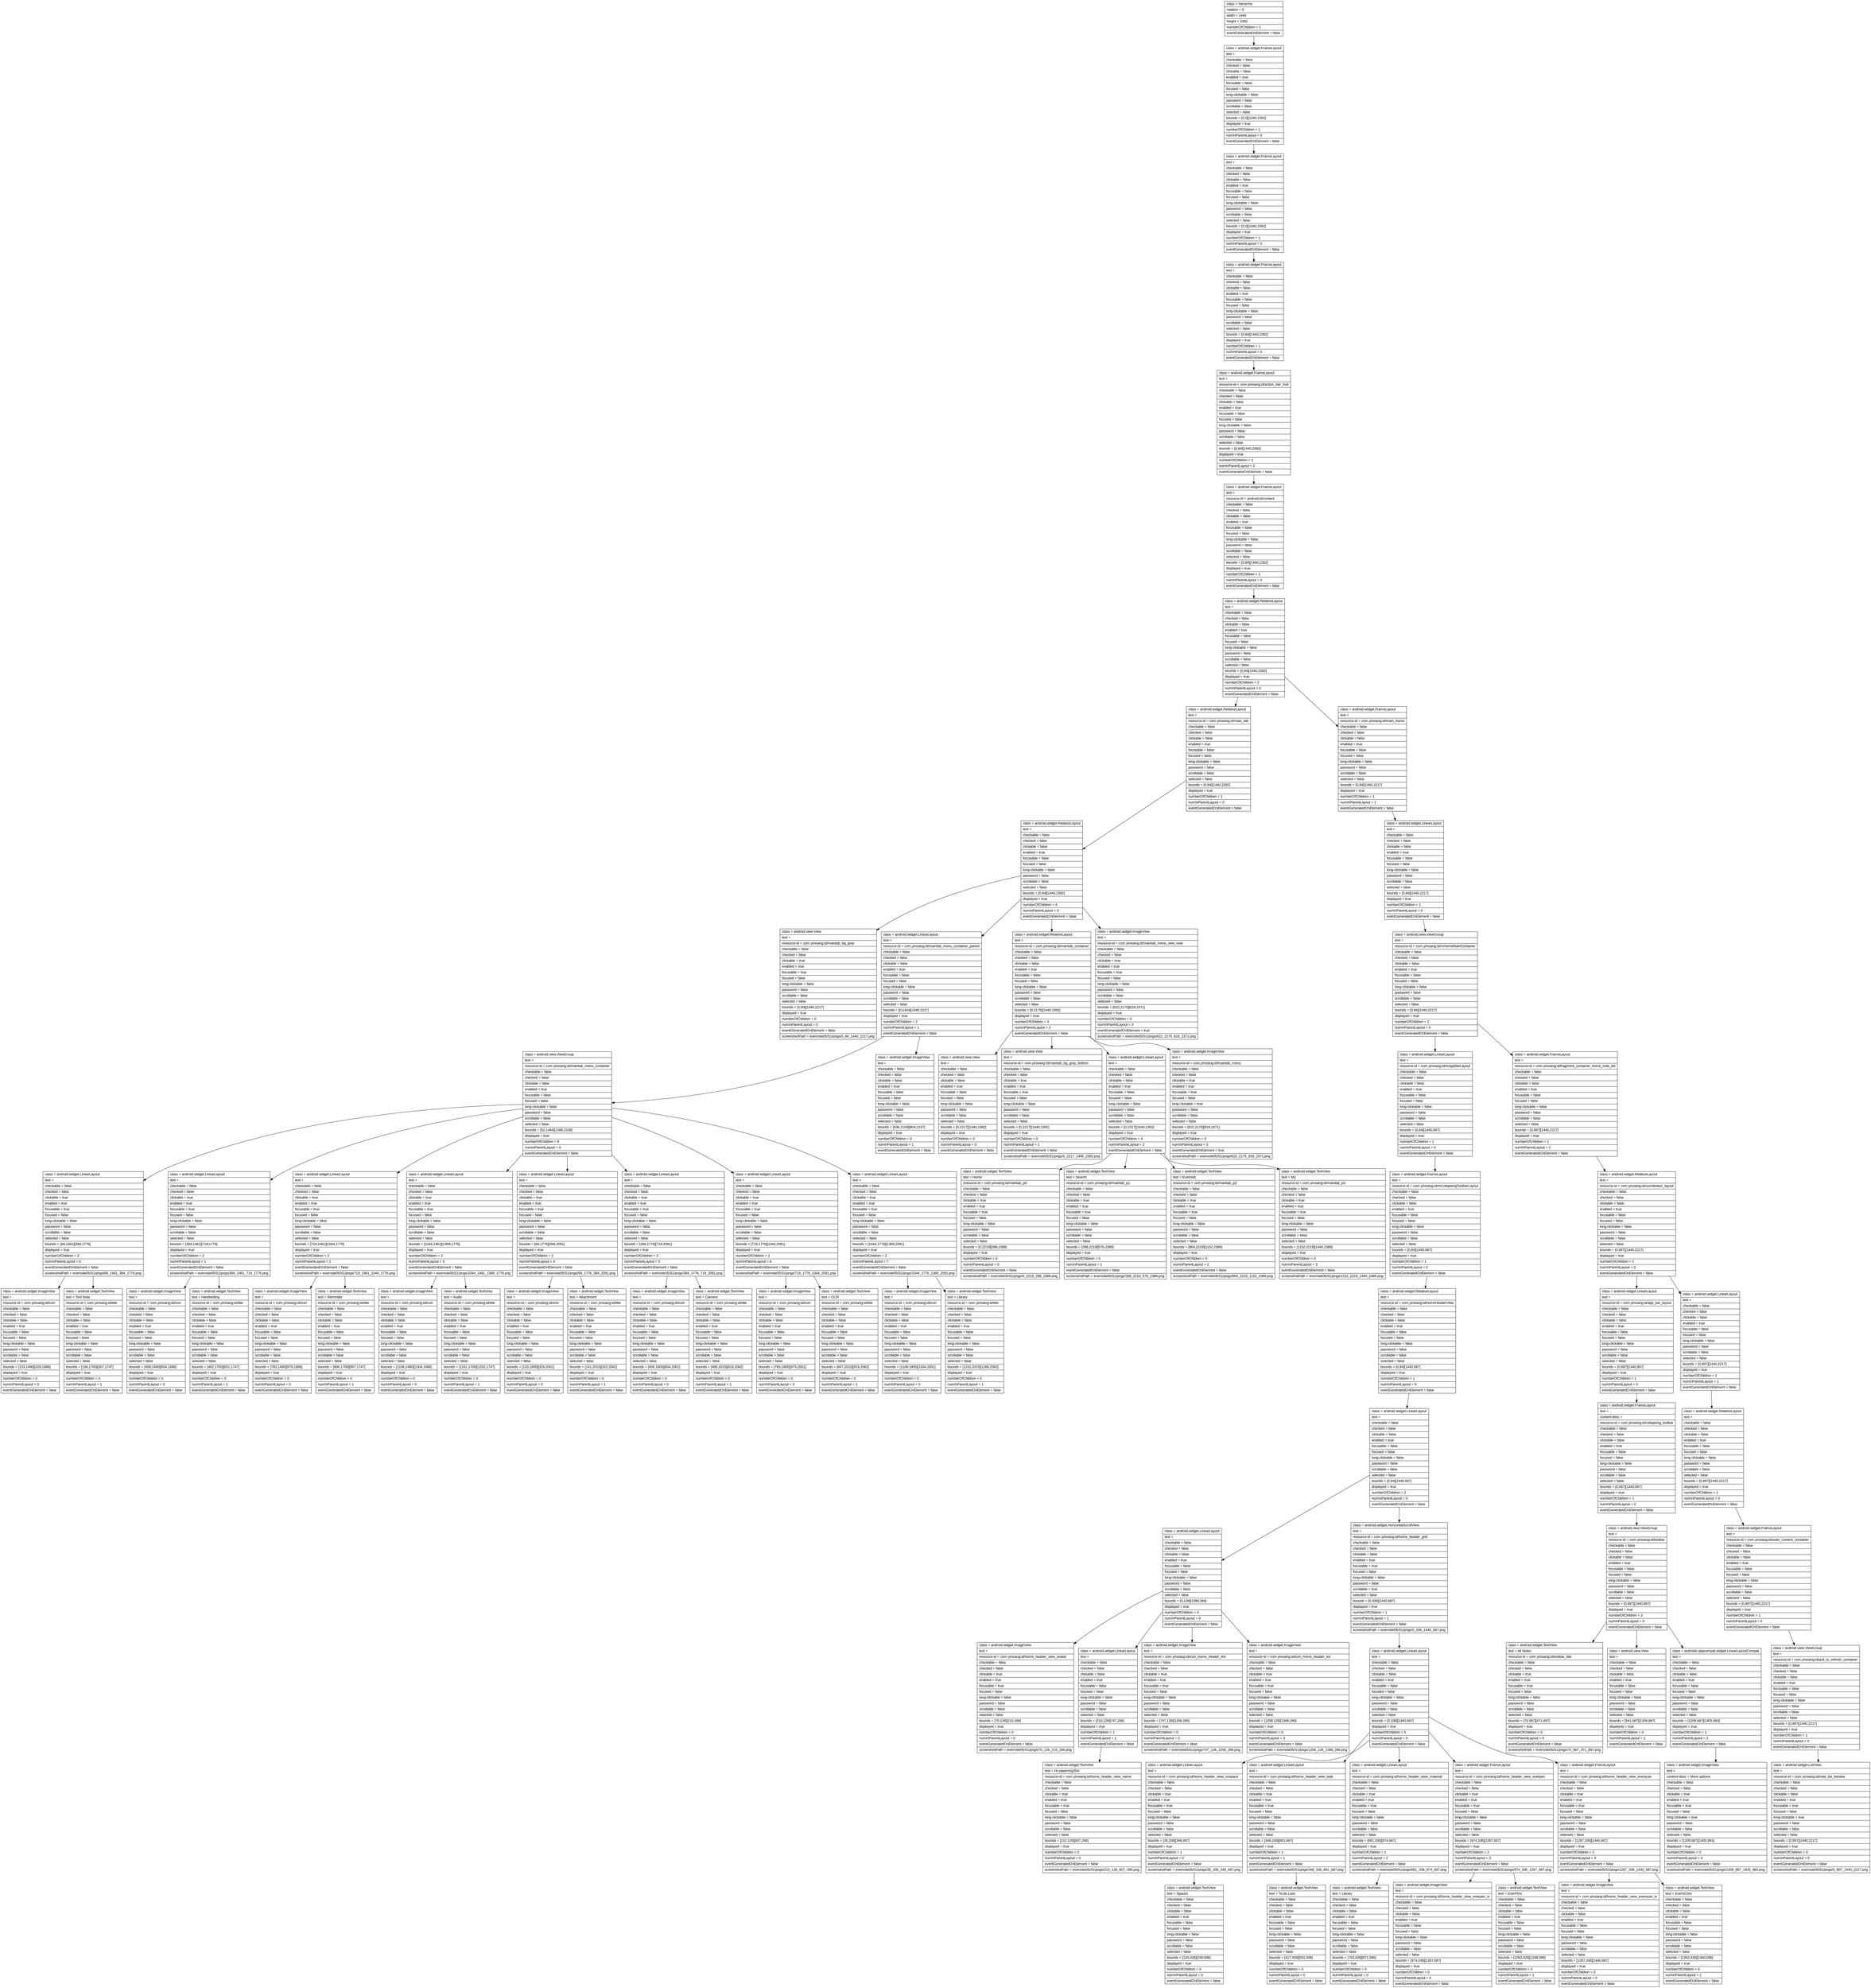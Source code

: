 digraph Layout {

	node [shape=record fontname=Arial];

	0	[label="{class = hierarchy\l|rotation = 0\l|width = 1440\l|height = 2392\l|numberOfChildren = 1\l|eventGeneratedOnElement = false \l}"]
	1	[label="{class = android.widget.FrameLayout\l|text = \l|checkable = false\l|checked = false\l|clickable = false\l|enabled = true\l|focusable = false\l|focused = false\l|long-clickable = false\l|password = false\l|scrollable = false\l|selected = false\l|bounds = [0,0][1440,2392]\l|displayed = true\l|numberOfChildren = 1\l|numInParentLayout = 0\l|eventGeneratedOnElement = false \l}"]
	2	[label="{class = android.widget.FrameLayout\l|text = \l|checkable = false\l|checked = false\l|clickable = false\l|enabled = true\l|focusable = false\l|focused = false\l|long-clickable = false\l|password = false\l|scrollable = false\l|selected = false\l|bounds = [0,0][1440,2392]\l|displayed = true\l|numberOfChildren = 1\l|numInParentLayout = 0\l|eventGeneratedOnElement = false \l}"]
	3	[label="{class = android.widget.FrameLayout\l|text = \l|checkable = false\l|checked = false\l|clickable = false\l|enabled = true\l|focusable = false\l|focused = false\l|long-clickable = false\l|password = false\l|scrollable = false\l|selected = false\l|bounds = [0,84][1440,2392]\l|displayed = true\l|numberOfChildren = 1\l|numInParentLayout = 0\l|eventGeneratedOnElement = false \l}"]
	4	[label="{class = android.widget.FrameLayout\l|text = \l|resource-id = com.yinxiang:id/action_bar_root\l|checkable = false\l|checked = false\l|clickable = false\l|enabled = true\l|focusable = false\l|focused = false\l|long-clickable = false\l|password = false\l|scrollable = false\l|selected = false\l|bounds = [0,84][1440,2392]\l|displayed = true\l|numberOfChildren = 1\l|numInParentLayout = 0\l|eventGeneratedOnElement = false \l}"]
	5	[label="{class = android.widget.FrameLayout\l|text = \l|resource-id = android:id/content\l|checkable = false\l|checked = false\l|clickable = false\l|enabled = true\l|focusable = false\l|focused = false\l|long-clickable = false\l|password = false\l|scrollable = false\l|selected = false\l|bounds = [0,84][1440,2392]\l|displayed = true\l|numberOfChildren = 1\l|numInParentLayout = 0\l|eventGeneratedOnElement = false \l}"]
	6	[label="{class = android.widget.RelativeLayout\l|text = \l|checkable = false\l|checked = false\l|clickable = false\l|enabled = true\l|focusable = false\l|focused = false\l|long-clickable = false\l|password = false\l|scrollable = false\l|selected = false\l|bounds = [0,84][1440,2392]\l|displayed = true\l|numberOfChildren = 2\l|numInParentLayout = 0\l|eventGeneratedOnElement = false \l}"]
	7	[label="{class = android.widget.RelativeLayout\l|text = \l|resource-id = com.yinxiang:id/main_tab\l|checkable = false\l|checked = false\l|clickable = false\l|enabled = true\l|focusable = false\l|focused = false\l|long-clickable = false\l|password = false\l|scrollable = false\l|selected = false\l|bounds = [0,84][1440,2392]\l|displayed = true\l|numberOfChildren = 1\l|numInParentLayout = 0\l|eventGeneratedOnElement = false \l}"]
	8	[label="{class = android.widget.FrameLayout\l|text = \l|resource-id = com.yinxiang:id/main_frame\l|checkable = false\l|checked = false\l|clickable = false\l|enabled = true\l|focusable = false\l|focused = false\l|long-clickable = false\l|password = false\l|scrollable = false\l|selected = false\l|bounds = [0,84][1440,2217]\l|displayed = true\l|numberOfChildren = 1\l|numInParentLayout = 1\l|eventGeneratedOnElement = false \l}"]
	9	[label="{class = android.widget.RelativeLayout\l|text = \l|checkable = false\l|checked = false\l|clickable = false\l|enabled = true\l|focusable = false\l|focused = false\l|long-clickable = false\l|password = false\l|scrollable = false\l|selected = false\l|bounds = [0,84][1440,2392]\l|displayed = true\l|numberOfChildren = 4\l|numInParentLayout = 0\l|eventGeneratedOnElement = false \l}"]
	10	[label="{class = android.widget.LinearLayout\l|text = \l|checkable = false\l|checked = false\l|clickable = false\l|enabled = true\l|focusable = false\l|focused = false\l|long-clickable = false\l|password = false\l|scrollable = false\l|selected = false\l|bounds = [0,84][1440,2217]\l|displayed = true\l|numberOfChildren = 1\l|numInParentLayout = 0\l|eventGeneratedOnElement = false \l}"]
	11	[label="{class = android.view.View\l|text = \l|resource-id = com.yinxiang:id/maintab_bg_gray\l|checkable = false\l|checked = false\l|clickable = true\l|enabled = true\l|focusable = true\l|focused = false\l|long-clickable = false\l|password = false\l|scrollable = false\l|selected = false\l|bounds = [0,84][1440,2217]\l|displayed = true\l|numberOfChildren = 0\l|numInParentLayout = 0\l|eventGeneratedOnElement = false \l|screenshotPath = evernote05/S1/pngs/0_84_1440_2217.png\l}"]
	12	[label="{class = android.widget.LinearLayout\l|text = \l|resource-id = com.yinxiang:id/maintab_menu_container_parent\l|checkable = false\l|checked = false\l|clickable = false\l|enabled = true\l|focusable = false\l|focused = false\l|long-clickable = false\l|password = false\l|scrollable = false\l|selected = false\l|bounds = [0,1444][1440,2157]\l|displayed = true\l|numberOfChildren = 2\l|numInParentLayout = 1\l|eventGeneratedOnElement = false \l}"]
	13	[label="{class = android.widget.RelativeLayout\l|text = \l|resource-id = com.yinxiang:id/maintab_container\l|checkable = false\l|checked = false\l|clickable = false\l|enabled = true\l|focusable = false\l|focused = false\l|long-clickable = false\l|password = false\l|scrollable = false\l|selected = false\l|bounds = [0,2175][1440,2392]\l|displayed = true\l|numberOfChildren = 4\l|numInParentLayout = 2\l|eventGeneratedOnElement = false \l}"]
	14	[label="{class = android.widget.ImageView\l|text = \l|resource-id = com.yinxiang:id/maintab_menu_new_note\l|checkable = false\l|checked = false\l|clickable = true\l|enabled = true\l|focusable = true\l|focused = false\l|long-clickable = false\l|password = false\l|scrollable = false\l|selected = false\l|bounds = [622,2175][818,2371]\l|displayed = true\l|numberOfChildren = 0\l|numInParentLayout = 3\l|eventGeneratedOnElement = true \l|screenshotPath = evernote05/S1/pngs/622_2175_818_2371.png\l}"]
	15	[label="{class = android.view.ViewGroup\l|text = \l|resource-id = com.yinxiang:id/mHomeMainContainer\l|checkable = false\l|checked = false\l|clickable = false\l|enabled = true\l|focusable = false\l|focused = false\l|long-clickable = false\l|password = false\l|scrollable = false\l|selected = false\l|bounds = [0,84][1440,2217]\l|displayed = true\l|numberOfChildren = 2\l|numInParentLayout = 0\l|eventGeneratedOnElement = false \l}"]
	16	[label="{class = android.view.ViewGroup\l|text = \l|resource-id = com.yinxiang:id/maintab_menu_container\l|checkable = false\l|checked = false\l|clickable = false\l|enabled = true\l|focusable = false\l|focused = false\l|long-clickable = false\l|password = false\l|scrollable = false\l|selected = false\l|bounds = [52,1444][1388,2108]\l|displayed = true\l|numberOfChildren = 8\l|numInParentLayout = 0\l|eventGeneratedOnElement = false \l}"]
	17	[label="{class = android.widget.ImageView\l|text = \l|checkable = false\l|checked = false\l|clickable = false\l|enabled = true\l|focusable = false\l|focused = false\l|long-clickable = false\l|password = false\l|scrollable = false\l|selected = false\l|bounds = [636,2104][804,2157]\l|displayed = true\l|numberOfChildren = 0\l|numInParentLayout = 1\l|eventGeneratedOnElement = false \l}"]
	18	[label="{class = android.view.View\l|text = \l|checkable = false\l|checked = false\l|clickable = false\l|enabled = true\l|focusable = false\l|focused = false\l|long-clickable = false\l|password = false\l|scrollable = false\l|selected = false\l|bounds = [0,2217][1440,2392]\l|displayed = true\l|numberOfChildren = 0\l|numInParentLayout = 0\l|eventGeneratedOnElement = false \l}"]
	19	[label="{class = android.view.View\l|text = \l|resource-id = com.yinxiang:id/maintab_bg_gray_bottom\l|checkable = false\l|checked = false\l|clickable = true\l|enabled = true\l|focusable = true\l|focused = false\l|long-clickable = false\l|password = false\l|scrollable = false\l|selected = false\l|bounds = [0,2217][1440,2392]\l|displayed = true\l|numberOfChildren = 0\l|numInParentLayout = 1\l|eventGeneratedOnElement = false \l|screenshotPath = evernote05/S1/pngs/0_2217_1440_2392.png\l}"]
	20	[label="{class = android.widget.LinearLayout\l|text = \l|checkable = false\l|checked = false\l|clickable = false\l|enabled = true\l|focusable = false\l|focused = false\l|long-clickable = false\l|password = false\l|scrollable = false\l|selected = false\l|bounds = [0,2217][1440,2392]\l|displayed = true\l|numberOfChildren = 4\l|numInParentLayout = 2\l|eventGeneratedOnElement = false \l}"]
	21	[label="{class = android.widget.ImageView\l|text = \l|resource-id = com.yinxiang:id/maintab_menu\l|checkable = false\l|checked = false\l|clickable = true\l|enabled = true\l|focusable = true\l|focused = false\l|long-clickable = true\l|password = false\l|scrollable = false\l|selected = false\l|bounds = [622,2175][818,2371]\l|displayed = true\l|numberOfChildren = 0\l|numInParentLayout = 3\l|eventGeneratedOnElement = true \l|screenshotPath = evernote05/S1/pngs/622_2175_818_2371.png\l}"]
	22	[label="{class = android.widget.LinearLayout\l|text = \l|resource-id = com.yinxiang:id/mAppBarLayout\l|checkable = false\l|checked = false\l|clickable = false\l|enabled = true\l|focusable = false\l|focused = false\l|long-clickable = false\l|password = false\l|scrollable = false\l|selected = false\l|bounds = [0,84][1440,687]\l|displayed = true\l|numberOfChildren = 1\l|numInParentLayout = 0\l|eventGeneratedOnElement = false \l}"]
	23	[label="{class = android.widget.FrameLayout\l|text = \l|resource-id = com.yinxiang:id/fragment_container_home_note_list\l|checkable = false\l|checked = false\l|clickable = false\l|enabled = true\l|focusable = false\l|focused = false\l|long-clickable = false\l|password = false\l|scrollable = false\l|selected = false\l|bounds = [0,687][1440,2217]\l|displayed = true\l|numberOfChildren = 1\l|numInParentLayout = 1\l|eventGeneratedOnElement = false \l}"]
	24	[label="{class = android.widget.LinearLayout\l|text = \l|checkable = false\l|checked = false\l|clickable = true\l|enabled = true\l|focusable = true\l|focused = false\l|long-clickable = false\l|password = false\l|scrollable = false\l|selected = false\l|bounds = [69,1461][394,1776]\l|displayed = true\l|numberOfChildren = 2\l|numInParentLayout = 0\l|eventGeneratedOnElement = false \l|screenshotPath = evernote05/S1/pngs/69_1461_394_1776.png\l}"]
	25	[label="{class = android.widget.LinearLayout\l|text = \l|checkable = false\l|checked = false\l|clickable = true\l|enabled = true\l|focusable = true\l|focused = false\l|long-clickable = false\l|password = false\l|scrollable = false\l|selected = false\l|bounds = [394,1461][719,1776]\l|displayed = true\l|numberOfChildren = 2\l|numInParentLayout = 1\l|eventGeneratedOnElement = false \l|screenshotPath = evernote05/S1/pngs/394_1461_719_1776.png\l}"]
	26	[label="{class = android.widget.LinearLayout\l|text = \l|checkable = false\l|checked = false\l|clickable = true\l|enabled = true\l|focusable = true\l|focused = false\l|long-clickable = false\l|password = false\l|scrollable = false\l|selected = false\l|bounds = [719,1461][1044,1776]\l|displayed = true\l|numberOfChildren = 2\l|numInParentLayout = 2\l|eventGeneratedOnElement = false \l|screenshotPath = evernote05/S1/pngs/719_1461_1044_1776.png\l}"]
	27	[label="{class = android.widget.LinearLayout\l|text = \l|checkable = false\l|checked = false\l|clickable = true\l|enabled = true\l|focusable = true\l|focused = false\l|long-clickable = false\l|password = false\l|scrollable = false\l|selected = false\l|bounds = [1044,1461][1369,1776]\l|displayed = true\l|numberOfChildren = 2\l|numInParentLayout = 3\l|eventGeneratedOnElement = false \l|screenshotPath = evernote05/S1/pngs/1044_1461_1369_1776.png\l}"]
	28	[label="{class = android.widget.LinearLayout\l|text = \l|checkable = false\l|checked = false\l|clickable = true\l|enabled = true\l|focusable = true\l|focused = false\l|long-clickable = false\l|password = false\l|scrollable = false\l|selected = false\l|bounds = [69,1776][394,2091]\l|displayed = true\l|numberOfChildren = 2\l|numInParentLayout = 4\l|eventGeneratedOnElement = false \l|screenshotPath = evernote05/S1/pngs/69_1776_394_2091.png\l}"]
	29	[label="{class = android.widget.LinearLayout\l|text = \l|checkable = false\l|checked = false\l|clickable = true\l|enabled = true\l|focusable = true\l|focused = false\l|long-clickable = false\l|password = false\l|scrollable = false\l|selected = false\l|bounds = [394,1776][719,2091]\l|displayed = true\l|numberOfChildren = 2\l|numInParentLayout = 5\l|eventGeneratedOnElement = false \l|screenshotPath = evernote05/S1/pngs/394_1776_719_2091.png\l}"]
	30	[label="{class = android.widget.LinearLayout\l|text = \l|checkable = false\l|checked = false\l|clickable = true\l|enabled = true\l|focusable = true\l|focused = false\l|long-clickable = false\l|password = false\l|scrollable = false\l|selected = false\l|bounds = [719,1776][1044,2091]\l|displayed = true\l|numberOfChildren = 2\l|numInParentLayout = 6\l|eventGeneratedOnElement = false \l|screenshotPath = evernote05/S1/pngs/719_1776_1044_2091.png\l}"]
	31	[label="{class = android.widget.LinearLayout\l|text = \l|checkable = false\l|checked = false\l|clickable = true\l|enabled = true\l|focusable = true\l|focused = false\l|long-clickable = false\l|password = false\l|scrollable = false\l|selected = false\l|bounds = [1044,1776][1369,2091]\l|displayed = true\l|numberOfChildren = 2\l|numInParentLayout = 7\l|eventGeneratedOnElement = false \l|screenshotPath = evernote05/S1/pngs/1044_1776_1369_2091.png\l}"]
	32	[label="{class = android.widget.TextView\l|text = Home\l|resource-id = com.yinxiang:id/maintab_p0\l|checkable = false\l|checked = false\l|clickable = true\l|enabled = true\l|focusable = true\l|focused = false\l|long-clickable = false\l|password = false\l|scrollable = false\l|selected = false\l|bounds = [0,2219][288,2389]\l|displayed = true\l|numberOfChildren = 0\l|numInParentLayout = 0\l|eventGeneratedOnElement = false \l|screenshotPath = evernote05/S1/pngs/0_2219_288_2389.png\l}"]
	33	[label="{class = android.widget.TextView\l|text = Search\l|resource-id = com.yinxiang:id/maintab_p1\l|checkable = false\l|checked = false\l|clickable = true\l|enabled = true\l|focusable = true\l|focused = false\l|long-clickable = false\l|password = false\l|scrollable = false\l|selected = false\l|bounds = [288,2219][576,2389]\l|displayed = true\l|numberOfChildren = 0\l|numInParentLayout = 1\l|eventGeneratedOnElement = false \l|screenshotPath = evernote05/S1/pngs/288_2219_576_2389.png\l}"]
	34	[label="{class = android.widget.TextView\l|text = EverHub\l|resource-id = com.yinxiang:id/maintab_p2\l|checkable = false\l|checked = false\l|clickable = true\l|enabled = true\l|focusable = true\l|focused = false\l|long-clickable = false\l|password = false\l|scrollable = false\l|selected = false\l|bounds = [864,2219][1152,2389]\l|displayed = true\l|numberOfChildren = 0\l|numInParentLayout = 2\l|eventGeneratedOnElement = false \l|screenshotPath = evernote05/S1/pngs/864_2219_1152_2389.png\l}"]
	35	[label="{class = android.widget.TextView\l|text = My\l|resource-id = com.yinxiang:id/maintab_p3\l|checkable = false\l|checked = false\l|clickable = true\l|enabled = true\l|focusable = true\l|focused = false\l|long-clickable = false\l|password = false\l|scrollable = false\l|selected = false\l|bounds = [1152,2219][1440,2389]\l|displayed = true\l|numberOfChildren = 0\l|numInParentLayout = 3\l|eventGeneratedOnElement = false \l|screenshotPath = evernote05/S1/pngs/1152_2219_1440_2389.png\l}"]
	36	[label="{class = android.widget.FrameLayout\l|text = \l|resource-id = com.yinxiang:id/mCollapsingToolbarLayout\l|checkable = false\l|checked = false\l|clickable = false\l|enabled = true\l|focusable = false\l|focused = false\l|long-clickable = false\l|password = false\l|scrollable = false\l|selected = false\l|bounds = [0,84][1440,687]\l|displayed = true\l|numberOfChildren = 1\l|numInParentLayout = 0\l|eventGeneratedOnElement = false \l}"]
	37	[label="{class = android.widget.RelativeLayout\l|text = \l|resource-id = com.yinxiang:id/coordinator_layout\l|checkable = false\l|checked = false\l|clickable = false\l|enabled = true\l|focusable = false\l|focused = false\l|long-clickable = false\l|password = false\l|scrollable = false\l|selected = false\l|bounds = [0,687][1440,2217]\l|displayed = true\l|numberOfChildren = 2\l|numInParentLayout = 0\l|eventGeneratedOnElement = false \l}"]
	38	[label="{class = android.widget.ImageView\l|text = \l|resource-id = com.yinxiang:id/icon\l|checkable = false\l|checked = false\l|clickable = false\l|enabled = true\l|focusable = false\l|focused = false\l|long-clickable = false\l|password = false\l|scrollable = false\l|selected = false\l|bounds = [133,1490][329,1686]\l|displayed = true\l|numberOfChildren = 0\l|numInParentLayout = 0\l|eventGeneratedOnElement = false \l}"]
	39	[label="{class = android.widget.TextView\l|text = Text Note\l|resource-id = com.yinxiang:id/title\l|checkable = false\l|checked = false\l|clickable = false\l|enabled = true\l|focusable = false\l|focused = false\l|long-clickable = false\l|password = false\l|scrollable = false\l|selected = false\l|bounds = [156,1700][307,1747]\l|displayed = true\l|numberOfChildren = 0\l|numInParentLayout = 1\l|eventGeneratedOnElement = false \l}"]
	40	[label="{class = android.widget.ImageView\l|text = \l|resource-id = com.yinxiang:id/icon\l|checkable = false\l|checked = false\l|clickable = false\l|enabled = true\l|focusable = false\l|focused = false\l|long-clickable = false\l|password = false\l|scrollable = false\l|selected = false\l|bounds = [458,1490][654,1686]\l|displayed = true\l|numberOfChildren = 0\l|numInParentLayout = 0\l|eventGeneratedOnElement = false \l}"]
	41	[label="{class = android.widget.TextView\l|text = Handwriting\l|resource-id = com.yinxiang:id/title\l|checkable = false\l|checked = false\l|clickable = false\l|enabled = true\l|focusable = false\l|focused = false\l|long-clickable = false\l|password = false\l|scrollable = false\l|selected = false\l|bounds = [462,1700][651,1747]\l|displayed = true\l|numberOfChildren = 0\l|numInParentLayout = 1\l|eventGeneratedOnElement = false \l}"]
	42	[label="{class = android.widget.ImageView\l|text = \l|resource-id = com.yinxiang:id/icon\l|checkable = false\l|checked = false\l|clickable = false\l|enabled = true\l|focusable = false\l|focused = false\l|long-clickable = false\l|password = false\l|scrollable = false\l|selected = false\l|bounds = [783,1490][979,1686]\l|displayed = true\l|numberOfChildren = 0\l|numInParentLayout = 0\l|eventGeneratedOnElement = false \l}"]
	43	[label="{class = android.widget.TextView\l|text = Reminder\l|resource-id = com.yinxiang:id/title\l|checkable = false\l|checked = false\l|clickable = false\l|enabled = true\l|focusable = false\l|focused = false\l|long-clickable = false\l|password = false\l|scrollable = false\l|selected = false\l|bounds = [806,1700][957,1747]\l|displayed = true\l|numberOfChildren = 0\l|numInParentLayout = 1\l|eventGeneratedOnElement = false \l}"]
	44	[label="{class = android.widget.ImageView\l|text = \l|resource-id = com.yinxiang:id/icon\l|checkable = false\l|checked = false\l|clickable = false\l|enabled = true\l|focusable = false\l|focused = false\l|long-clickable = false\l|password = false\l|scrollable = false\l|selected = false\l|bounds = [1108,1490][1304,1686]\l|displayed = true\l|numberOfChildren = 0\l|numInParentLayout = 0\l|eventGeneratedOnElement = false \l}"]
	45	[label="{class = android.widget.TextView\l|text = Audio\l|resource-id = com.yinxiang:id/title\l|checkable = false\l|checked = false\l|clickable = false\l|enabled = true\l|focusable = false\l|focused = false\l|long-clickable = false\l|password = false\l|scrollable = false\l|selected = false\l|bounds = [1161,1700][1252,1747]\l|displayed = true\l|numberOfChildren = 0\l|numInParentLayout = 1\l|eventGeneratedOnElement = false \l}"]
	46	[label="{class = android.widget.ImageView\l|text = \l|resource-id = com.yinxiang:id/icon\l|checkable = false\l|checked = false\l|clickable = false\l|enabled = true\l|focusable = false\l|focused = false\l|long-clickable = false\l|password = false\l|scrollable = false\l|selected = false\l|bounds = [133,1805][329,2001]\l|displayed = true\l|numberOfChildren = 0\l|numInParentLayout = 0\l|eventGeneratedOnElement = false \l}"]
	47	[label="{class = android.widget.TextView\l|text = Attachment\l|resource-id = com.yinxiang:id/title\l|checkable = false\l|checked = false\l|clickable = false\l|enabled = true\l|focusable = false\l|focused = false\l|long-clickable = false\l|password = false\l|scrollable = false\l|selected = false\l|bounds = [141,2015][322,2062]\l|displayed = true\l|numberOfChildren = 0\l|numInParentLayout = 1\l|eventGeneratedOnElement = false \l}"]
	48	[label="{class = android.widget.ImageView\l|text = \l|resource-id = com.yinxiang:id/icon\l|checkable = false\l|checked = false\l|clickable = false\l|enabled = true\l|focusable = false\l|focused = false\l|long-clickable = false\l|password = false\l|scrollable = false\l|selected = false\l|bounds = [458,1805][654,2001]\l|displayed = true\l|numberOfChildren = 0\l|numInParentLayout = 0\l|eventGeneratedOnElement = false \l}"]
	49	[label="{class = android.widget.TextView\l|text = Camera\l|resource-id = com.yinxiang:id/title\l|checkable = false\l|checked = false\l|clickable = false\l|enabled = true\l|focusable = false\l|focused = false\l|long-clickable = false\l|password = false\l|scrollable = false\l|selected = false\l|bounds = [495,2015][618,2062]\l|displayed = true\l|numberOfChildren = 0\l|numInParentLayout = 1\l|eventGeneratedOnElement = false \l}"]
	50	[label="{class = android.widget.ImageView\l|text = \l|resource-id = com.yinxiang:id/icon\l|checkable = false\l|checked = false\l|clickable = false\l|enabled = true\l|focusable = false\l|focused = false\l|long-clickable = false\l|password = false\l|scrollable = false\l|selected = false\l|bounds = [783,1805][979,2001]\l|displayed = true\l|numberOfChildren = 0\l|numInParentLayout = 0\l|eventGeneratedOnElement = false \l}"]
	51	[label="{class = android.widget.TextView\l|text = OCR\l|resource-id = com.yinxiang:id/title\l|checkable = false\l|checked = false\l|clickable = false\l|enabled = true\l|focusable = false\l|focused = false\l|long-clickable = false\l|password = false\l|scrollable = false\l|selected = false\l|bounds = [847,2015][916,2062]\l|displayed = true\l|numberOfChildren = 0\l|numInParentLayout = 1\l|eventGeneratedOnElement = false \l}"]
	52	[label="{class = android.widget.ImageView\l|text = \l|resource-id = com.yinxiang:id/icon\l|checkable = false\l|checked = false\l|clickable = false\l|enabled = true\l|focusable = false\l|focused = false\l|long-clickable = false\l|password = false\l|scrollable = false\l|selected = false\l|bounds = [1108,1805][1304,2001]\l|displayed = true\l|numberOfChildren = 0\l|numInParentLayout = 0\l|eventGeneratedOnElement = false \l}"]
	53	[label="{class = android.widget.TextView\l|text = Library\l|resource-id = com.yinxiang:id/title\l|checkable = false\l|checked = false\l|clickable = false\l|enabled = true\l|focusable = false\l|focused = false\l|long-clickable = false\l|password = false\l|scrollable = false\l|selected = false\l|bounds = [1152,2015][1260,2062]\l|displayed = true\l|numberOfChildren = 0\l|numInParentLayout = 1\l|eventGeneratedOnElement = false \l}"]
	54	[label="{class = android.widget.RelativeLayout\l|text = \l|resource-id = com.yinxiang:id/homeHeaderView\l|checkable = false\l|checked = false\l|clickable = false\l|enabled = true\l|focusable = false\l|focused = false\l|long-clickable = false\l|password = false\l|scrollable = false\l|selected = false\l|bounds = [0,84][1440,687]\l|displayed = true\l|numberOfChildren = 1\l|numInParentLayout = 0\l|eventGeneratedOnElement = false \l}"]
	55	[label="{class = android.widget.LinearLayout\l|text = \l|resource-id = com.yinxiang:id/app_bar_layout\l|checkable = false\l|checked = false\l|clickable = false\l|enabled = true\l|focusable = false\l|focused = false\l|long-clickable = false\l|password = false\l|scrollable = false\l|selected = false\l|bounds = [0,687][1440,897]\l|displayed = true\l|numberOfChildren = 1\l|numInParentLayout = 0\l|eventGeneratedOnElement = false \l}"]
	56	[label="{class = android.widget.LinearLayout\l|text = \l|checkable = false\l|checked = false\l|clickable = false\l|enabled = true\l|focusable = false\l|focused = false\l|long-clickable = false\l|password = false\l|scrollable = false\l|selected = false\l|bounds = [0,897][1440,2217]\l|displayed = true\l|numberOfChildren = 1\l|numInParentLayout = 1\l|eventGeneratedOnElement = false \l}"]
	57	[label="{class = android.widget.LinearLayout\l|text = \l|checkable = false\l|checked = false\l|clickable = false\l|enabled = true\l|focusable = false\l|focused = false\l|long-clickable = false\l|password = false\l|scrollable = false\l|selected = false\l|bounds = [0,84][1440,687]\l|displayed = true\l|numberOfChildren = 2\l|numInParentLayout = 0\l|eventGeneratedOnElement = false \l}"]
	58	[label="{class = android.widget.FrameLayout\l|text = \l|content-desc = \l|resource-id = com.yinxiang:id/collapsing_toolbar\l|checkable = false\l|checked = false\l|clickable = false\l|enabled = true\l|focusable = false\l|focused = false\l|long-clickable = false\l|password = false\l|scrollable = false\l|selected = false\l|bounds = [0,687][1440,897]\l|displayed = true\l|numberOfChildren = 1\l|numInParentLayout = 0\l|eventGeneratedOnElement = false \l}"]
	59	[label="{class = android.widget.RelativeLayout\l|text = \l|checkable = false\l|checked = false\l|clickable = false\l|enabled = true\l|focusable = false\l|focused = false\l|long-clickable = false\l|password = false\l|scrollable = false\l|selected = false\l|bounds = [0,897][1440,2217]\l|displayed = true\l|numberOfChildren = 1\l|numInParentLayout = 0\l|eventGeneratedOnElement = false \l}"]
	60	[label="{class = android.widget.LinearLayout\l|text = \l|checkable = false\l|checked = false\l|clickable = false\l|enabled = true\l|focusable = false\l|focused = false\l|long-clickable = false\l|password = false\l|scrollable = false\l|selected = false\l|bounds = [0,126][1398,266]\l|displayed = true\l|numberOfChildren = 4\l|numInParentLayout = 0\l|eventGeneratedOnElement = false \l}"]
	61	[label="{class = android.widget.HorizontalScrollView\l|text = \l|resource-id = com.yinxiang:id/home_header_grid\l|checkable = false\l|checked = false\l|clickable = false\l|enabled = true\l|focusable = true\l|focused = false\l|long-clickable = false\l|password = false\l|scrollable = true\l|selected = false\l|bounds = [0,336][1440,687]\l|displayed = true\l|numberOfChildren = 1\l|numInParentLayout = 1\l|eventGeneratedOnElement = false \l|screenshotPath = evernote05/S1/pngs/0_336_1440_687.png\l}"]
	62	[label="{class = android.view.ViewGroup\l|text = \l|resource-id = com.yinxiang:id/toolbar\l|checkable = false\l|checked = false\l|clickable = false\l|enabled = true\l|focusable = false\l|focused = false\l|long-clickable = false\l|password = false\l|scrollable = false\l|selected = false\l|bounds = [0,687][1440,897]\l|displayed = true\l|numberOfChildren = 3\l|numInParentLayout = 0\l|eventGeneratedOnElement = false \l}"]
	63	[label="{class = android.widget.FrameLayout\l|text = \l|resource-id = com.yinxiang:id/outer_content_container\l|checkable = false\l|checked = false\l|clickable = false\l|enabled = true\l|focusable = false\l|focused = false\l|long-clickable = false\l|password = false\l|scrollable = false\l|selected = false\l|bounds = [0,897][1440,2217]\l|displayed = true\l|numberOfChildren = 1\l|numInParentLayout = 0\l|eventGeneratedOnElement = false \l}"]
	64	[label="{class = android.widget.ImageView\l|text = \l|resource-id = com.yinxiang:id/home_header_view_avatar\l|checkable = false\l|checked = false\l|clickable = true\l|enabled = true\l|focusable = true\l|focused = false\l|long-clickable = false\l|password = false\l|scrollable = false\l|selected = false\l|bounds = [70,126][210,266]\l|displayed = true\l|numberOfChildren = 0\l|numInParentLayout = 0\l|eventGeneratedOnElement = false \l|screenshotPath = evernote05/S1/pngs/70_126_210_266.png\l}"]
	65	[label="{class = android.widget.LinearLayout\l|text = \l|checkable = false\l|checked = false\l|clickable = false\l|enabled = true\l|focusable = false\l|focused = false\l|long-clickable = false\l|password = false\l|scrollable = false\l|selected = false\l|bounds = [210,126][747,266]\l|displayed = true\l|numberOfChildren = 1\l|numInParentLayout = 1\l|eventGeneratedOnElement = false \l}"]
	66	[label="{class = android.widget.ImageView\l|text = \l|resource-id = com.yinxiang:id/icon_home_header_tire\l|checkable = false\l|checked = false\l|clickable = true\l|enabled = true\l|focusable = true\l|focused = false\l|long-clickable = false\l|password = false\l|scrollable = false\l|selected = false\l|bounds = [747,126][1258,266]\l|displayed = true\l|numberOfChildren = 0\l|numInParentLayout = 2\l|eventGeneratedOnElement = false \l|screenshotPath = evernote05/S1/pngs/747_126_1258_266.png\l}"]
	67	[label="{class = android.widget.ImageView\l|text = \l|resource-id = com.yinxiang:id/icon_home_header_ocr\l|checkable = false\l|checked = false\l|clickable = true\l|enabled = true\l|focusable = true\l|focused = false\l|long-clickable = false\l|password = false\l|scrollable = false\l|selected = false\l|bounds = [1258,126][1398,266]\l|displayed = true\l|numberOfChildren = 0\l|numInParentLayout = 3\l|eventGeneratedOnElement = false \l|screenshotPath = evernote05/S1/pngs/1258_126_1398_266.png\l}"]
	68	[label="{class = android.widget.LinearLayout\l|text = \l|checkable = false\l|checked = false\l|clickable = false\l|enabled = true\l|focusable = false\l|focused = false\l|long-clickable = false\l|password = false\l|scrollable = false\l|selected = false\l|bounds = [0,336][1440,687]\l|displayed = true\l|numberOfChildren = 5\l|numInParentLayout = 0\l|eventGeneratedOnElement = false \l}"]
	69	[label="{class = android.widget.TextView\l|text = All Notes\l|resource-id = com.yinxiang:id/toolbar_title\l|checkable = false\l|checked = false\l|clickable = true\l|enabled = true\l|focusable = true\l|focused = false\l|long-clickable = false\l|password = false\l|scrollable = false\l|selected = false\l|bounds = [70,687][471,897]\l|displayed = true\l|numberOfChildren = 0\l|numInParentLayout = 0\l|eventGeneratedOnElement = false \l|screenshotPath = evernote05/S1/pngs/70_687_471_897.png\l}"]
	70	[label="{class = android.view.View\l|text = \l|checkable = false\l|checked = false\l|clickable = false\l|enabled = true\l|focusable = false\l|focused = false\l|long-clickable = false\l|password = false\l|scrollable = false\l|selected = false\l|bounds = [541,687][1209,897]\l|displayed = true\l|numberOfChildren = 0\l|numInParentLayout = 1\l|eventGeneratedOnElement = false \l}"]
	71	[label="{class = androidx.appcompat.widget.LinearLayoutCompat\l|text = \l|checkable = false\l|checked = false\l|clickable = false\l|enabled = true\l|focusable = false\l|focused = false\l|long-clickable = false\l|password = false\l|scrollable = false\l|selected = false\l|bounds = [1209,687][1405,883]\l|displayed = true\l|numberOfChildren = 1\l|numInParentLayout = 2\l|eventGeneratedOnElement = false \l}"]
	72	[label="{class = android.view.ViewGroup\l|text = \l|resource-id = com.yinxiang:id/pull_to_refresh_container\l|checkable = false\l|checked = false\l|clickable = false\l|enabled = true\l|focusable = false\l|focused = false\l|long-clickable = false\l|password = false\l|scrollable = false\l|selected = false\l|bounds = [0,897][1440,2217]\l|displayed = true\l|numberOfChildren = 1\l|numInParentLayout = 0\l|eventGeneratedOnElement = false \l}"]
	73	[label="{class = android.widget.TextView\l|text = Hi yejiaming20vi\l|resource-id = com.yinxiang:id/home_header_view_name\l|checkable = false\l|checked = false\l|clickable = true\l|enabled = true\l|focusable = true\l|focused = false\l|long-clickable = false\l|password = false\l|scrollable = false\l|selected = false\l|bounds = [210,126][607,266]\l|displayed = true\l|numberOfChildren = 0\l|numInParentLayout = 0\l|eventGeneratedOnElement = false \l|screenshotPath = evernote05/S1/pngs/210_126_607_266.png\l}"]
	74	[label="{class = android.widget.LinearLayout\l|text = \l|resource-id = com.yinxiang:id/home_header_view_cospace\l|checkable = false\l|checked = false\l|clickable = true\l|enabled = true\l|focusable = true\l|focused = false\l|long-clickable = false\l|password = false\l|scrollable = false\l|selected = false\l|bounds = [35,336][348,687]\l|displayed = true\l|numberOfChildren = 1\l|numInParentLayout = 0\l|eventGeneratedOnElement = false \l|screenshotPath = evernote05/S1/pngs/35_336_348_687.png\l}"]
	75	[label="{class = android.widget.LinearLayout\l|text = \l|resource-id = com.yinxiang:id/home_header_view_task\l|checkable = false\l|checked = false\l|clickable = true\l|enabled = true\l|focusable = true\l|focused = false\l|long-clickable = false\l|password = false\l|scrollable = false\l|selected = false\l|bounds = [348,336][661,687]\l|displayed = true\l|numberOfChildren = 1\l|numInParentLayout = 1\l|eventGeneratedOnElement = false \l|screenshotPath = evernote05/S1/pngs/348_336_661_687.png\l}"]
	76	[label="{class = android.widget.LinearLayout\l|text = \l|resource-id = com.yinxiang:id/home_header_view_material\l|checkable = false\l|checked = false\l|clickable = true\l|enabled = true\l|focusable = true\l|focused = false\l|long-clickable = false\l|password = false\l|scrollable = false\l|selected = false\l|bounds = [661,336][974,687]\l|displayed = true\l|numberOfChildren = 1\l|numInParentLayout = 2\l|eventGeneratedOnElement = false \l|screenshotPath = evernote05/S1/pngs/661_336_974_687.png\l}"]
	77	[label="{class = android.widget.FrameLayout\l|text = \l|resource-id = com.yinxiang:id/home_header_view_everpen\l|checkable = false\l|checked = false\l|clickable = true\l|enabled = true\l|focusable = true\l|focused = false\l|long-clickable = false\l|password = false\l|scrollable = false\l|selected = false\l|bounds = [974,336][1287,687]\l|displayed = true\l|numberOfChildren = 2\l|numInParentLayout = 3\l|eventGeneratedOnElement = false \l|screenshotPath = evernote05/S1/pngs/974_336_1287_687.png\l}"]
	78	[label="{class = android.widget.FrameLayout\l|text = \l|resource-id = com.yinxiang:id/home_header_view_everscan\l|checkable = false\l|checked = false\l|clickable = true\l|enabled = true\l|focusable = true\l|focused = false\l|long-clickable = false\l|password = false\l|scrollable = false\l|selected = false\l|bounds = [1287,336][1440,687]\l|displayed = true\l|numberOfChildren = 2\l|numInParentLayout = 4\l|eventGeneratedOnElement = false \l|screenshotPath = evernote05/S1/pngs/1287_336_1440_687.png\l}"]
	79	[label="{class = android.widget.ImageView\l|text = \l|content-desc = More options\l|checkable = false\l|checked = false\l|clickable = true\l|enabled = true\l|focusable = true\l|focused = false\l|long-clickable = true\l|password = false\l|scrollable = false\l|selected = false\l|bounds = [1209,687][1405,883]\l|displayed = true\l|numberOfChildren = 0\l|numInParentLayout = 0\l|eventGeneratedOnElement = false \l|screenshotPath = evernote05/S1/pngs/1209_687_1405_883.png\l}"]
	80	[label="{class = android.widget.ListView\l|text = \l|resource-id = com.yinxiang:id/note_list_listview\l|checkable = false\l|checked = false\l|clickable = false\l|enabled = true\l|focusable = true\l|focused = false\l|long-clickable = true\l|password = false\l|scrollable = false\l|selected = false\l|bounds = [0,897][1440,2217]\l|displayed = true\l|numberOfChildren = 0\l|numInParentLayout = 0\l|eventGeneratedOnElement = false \l|screenshotPath = evernote05/S1/pngs/0_897_1440_2217.png\l}"]
	81	[label="{class = android.widget.TextView\l|text = Spaces\l|checkable = false\l|checked = false\l|clickable = false\l|enabled = true\l|focusable = false\l|focused = false\l|long-clickable = false\l|password = false\l|scrollable = false\l|selected = false\l|bounds = [134,426][249,596]\l|displayed = true\l|numberOfChildren = 0\l|numInParentLayout = 0\l|eventGeneratedOnElement = false \l}"]
	82	[label="{class = android.widget.TextView\l|text = To-do Lists\l|checkable = false\l|checked = false\l|clickable = false\l|enabled = true\l|focusable = false\l|focused = false\l|long-clickable = false\l|password = false\l|scrollable = false\l|selected = false\l|bounds = [417,426][591,596]\l|displayed = true\l|numberOfChildren = 0\l|numInParentLayout = 0\l|eventGeneratedOnElement = false \l}"]
	83	[label="{class = android.widget.TextView\l|text = Library\l|checkable = false\l|checked = false\l|clickable = false\l|enabled = true\l|focusable = false\l|focused = false\l|long-clickable = false\l|password = false\l|scrollable = false\l|selected = false\l|bounds = [763,426][871,596]\l|displayed = true\l|numberOfChildren = 0\l|numInParentLayout = 0\l|eventGeneratedOnElement = false \l}"]
	84	[label="{class = android.widget.ImageView\l|text = \l|resource-id = com.yinxiang:id/home_header_view_everpen_iv\l|checkable = false\l|checked = false\l|clickable = false\l|enabled = true\l|focusable = false\l|focused = false\l|long-clickable = false\l|password = false\l|scrollable = false\l|selected = false\l|bounds = [974,336][1287,687]\l|displayed = true\l|numberOfChildren = 0\l|numInParentLayout = 0\l|eventGeneratedOnElement = false \l}"]
	85	[label="{class = android.widget.TextView\l|text = EverPEN\l|checkable = false\l|checked = false\l|clickable = false\l|enabled = true\l|focusable = false\l|focused = false\l|long-clickable = false\l|password = false\l|scrollable = false\l|selected = false\l|bounds = [1063,426][1198,596]\l|displayed = true\l|numberOfChildren = 0\l|numInParentLayout = 1\l|eventGeneratedOnElement = false \l}"]
	86	[label="{class = android.widget.ImageView\l|text = \l|resource-id = com.yinxiang:id/home_header_view_everscan_iv\l|checkable = false\l|checked = false\l|clickable = false\l|enabled = true\l|focusable = false\l|focused = false\l|long-clickable = false\l|password = false\l|scrollable = false\l|selected = false\l|bounds = [1287,336][1440,687]\l|displayed = true\l|numberOfChildren = 0\l|numInParentLayout = 0\l|eventGeneratedOnElement = false \l}"]
	87	[label="{class = android.widget.TextView\l|text = EverSCAN\l|checkable = false\l|checked = false\l|clickable = false\l|enabled = true\l|focusable = false\l|focused = false\l|long-clickable = false\l|password = false\l|scrollable = false\l|selected = false\l|bounds = [1363,426][1440,596]\l|displayed = true\l|numberOfChildren = 0\l|numInParentLayout = 1\l|eventGeneratedOnElement = false \l}"]


	0 -> 1
	1 -> 2
	2 -> 3
	3 -> 4
	4 -> 5
	5 -> 6
	6 -> 7
	6 -> 8
	7 -> 9
	8 -> 10
	9 -> 11
	9 -> 12
	9 -> 13
	9 -> 14
	10 -> 15
	12 -> 16
	12 -> 17
	13 -> 18
	13 -> 19
	13 -> 20
	13 -> 21
	15 -> 22
	15 -> 23
	16 -> 24
	16 -> 25
	16 -> 26
	16 -> 27
	16 -> 28
	16 -> 29
	16 -> 30
	16 -> 31
	20 -> 32
	20 -> 33
	20 -> 34
	20 -> 35
	22 -> 36
	23 -> 37
	24 -> 38
	24 -> 39
	25 -> 40
	25 -> 41
	26 -> 42
	26 -> 43
	27 -> 44
	27 -> 45
	28 -> 46
	28 -> 47
	29 -> 48
	29 -> 49
	30 -> 50
	30 -> 51
	31 -> 52
	31 -> 53
	36 -> 54
	37 -> 55
	37 -> 56
	54 -> 57
	55 -> 58
	56 -> 59
	57 -> 60
	57 -> 61
	58 -> 62
	59 -> 63
	60 -> 64
	60 -> 65
	60 -> 66
	60 -> 67
	61 -> 68
	62 -> 69
	62 -> 70
	62 -> 71
	63 -> 72
	65 -> 73
	68 -> 74
	68 -> 75
	68 -> 76
	68 -> 77
	68 -> 78
	71 -> 79
	72 -> 80
	74 -> 81
	75 -> 82
	76 -> 83
	77 -> 84
	77 -> 85
	78 -> 86
	78 -> 87


}